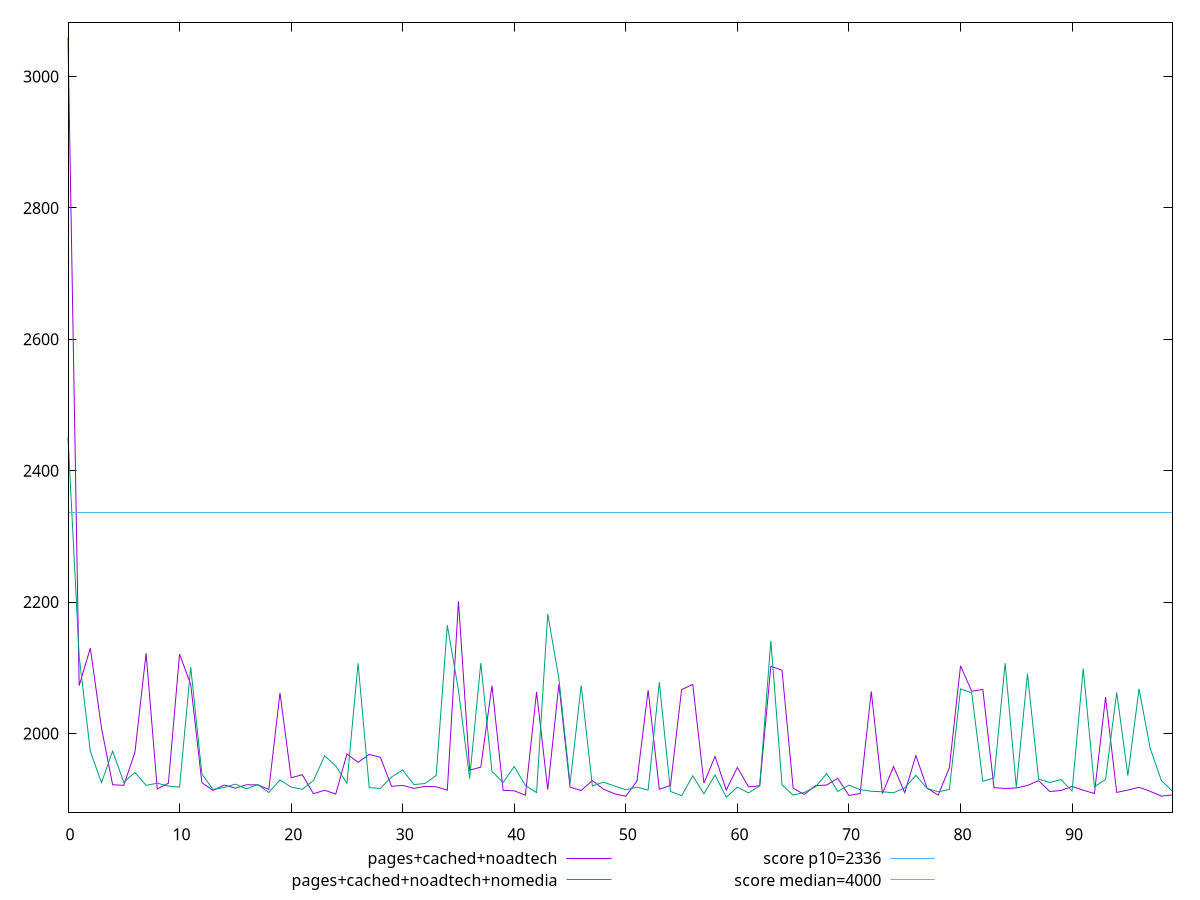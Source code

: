 reset

$pagesCachedNoadtech <<EOF
0 3059.5035000000007
1 2072.8555
2 2129.8355
3 2008.46565
4 1921.9705000000004
5 1920.981
6 1971.426
7 2122.05965
8 1915.4210000000003
9 1924.2368499999998
10 2120.843
11 2074.5215000000003
12 1925.0775
13 1913.3039500000002
14 1921.4782500000001
15 1916.7019500000001
16 1921.8636500000002
17 1921.75
18 1914.9025000000001
19 2061.774
20 1932.6014999999998
21 1937.0895
22 1908.2703499999998
23 1913.4835000000003
24 1907.8072000000002
25 1968.7460999999998
26 1956.1084999999998
27 1968.0311000000002
28 1963.7386999999999
29 1919.4706500000002
30 1920.9789500000002
31 1916.3490500000003
32 1919.5133000000005
33 1918.824
34 1913.6772500000004
35 2201.1542
36 1944.1789999999999
37 1948.6667500000003
38 2072.7786999999994
39 1913.4450000000002
40 1912.72785
41 1906.0104999999999
42 2063.2195
43 1914.4500500000004
44 2075.028
45 1918.1896000000006
46 1913.1919999999998
47 1928.3995000000004
48 1915.084
49 1908.1083
50 1904.3046
51 1927.5140000000001
52 2065.9830500000003
53 1915.1162500000005
54 1920.7988
55 2066.723
56 2074.67475
57 1924.3470499999999
58 1965.1437499999997
59 1913.7525499999997
60 1948.3920000000003
61 1918.5964500000002
62 1920.3349999999998
63 2102.3418500000002
64 2096.2250000000004
65 1916.4899499999997
66 1907.1461
67 1920.6216500000003
68 1921.4653
69 1931.5833999999998
70 1905.6405000000002
71 1908.4317499999997
72 2063.8740000000003
73 1908.5275
74 1949.5965
75 1909.8421500000002
76 1966.4131499999999
77 1916.7009500000004
78 1906.1794999999997
79 1947.8545
80 2103.001
81 2064.2645
82 2067.0275
83 1917.4764999999995
84 1916.2224999999999
85 1917.0595
86 1920.7718999999997
87 1928.104
88 1911.6190000000004
89 1913.1228500000007
90 1919.4083
91 1913.5714999999998
92 1908.5903999999998
93 2055.3083500000002
94 1910.2343
95 1913.8407499999998
96 1918.02315
97 1911.89865
98 1904.5789999999997
99 1906.39705
EOF

$pagesCachedNoadtechNomedia <<EOF
0 2451.071
1 2117.0975000000003
2 1972.7137000000002
3 1925.1824000000001
4 1973.1419999999998
5 1925.638
6 1940.5839999999994
7 1920.95755
8 1924.2910999999997
9 1919.8947
10 1918.3179999999998
11 2101.2010999999998
12 1938.3049999999998
13 1914.6675500000001
14 1917.7323500000002
15 1922.8334999999997
16 1915.6629000000003
17 1922.3849500000001
18 1910.0515000000005
19 1929.1529999999998
20 1918.2694
21 1915.0019000000002
22 1928.1079999999997
23 1965.9792499999999
24 1950.4764999999998
25 1924.0832999999998
26 2106.7481
27 1917.4298000000003
28 1916.39475
29 1933.7565
30 1944.4044999999996
31 1922.2030000000002
32 1923.7952000000002
33 1936.0195999999996
34 2164.6965
35 2065.634
36 1931.4535
37 2107.0654999999997
38 1942.3048500000004
39 1925.3305
40 1949.6515000000004
41 1920.72795
42 1909.9881000000003
43 2181.8266999999996
44 2083.3934999999997
45 1923.6860000000001
46 2073.1385
47 1920.078
48 1925.8749999999998
49 1919.9074999999998
50 1914.2679500000004
51 1918.2740000000001
52 1913.7306999999996
53 2077.998
54 1911.7565
55 1905.1908499999997
56 1935.4818999999998
57 1908.1375
58 1936.6954500000004
59 1903.0334999999995
60 1918.2078999999999
61 1909.4185000000002
62 1920.4827500000001
63 2141.0334999999995
64 1921.6729999999998
65 1906.14905
66 1910.2040000000002
67 1918.6536500000002
68 1938.9706500000002
69 1911.82965
70 1921.3539999999998
71 1914.4888999999998
72 1911.982
73 1911.2244500000002
74 1909.7115499999995
75 1917.15875
76 1936.2810000000004
77 1916.3457000000003
78 1911.2632000000003
79 1914.6613500000003
80 2067.8395
81 2061.8005000000003
82 1927.1382999999998
83 1932.41525
84 2106.9545
85 1917.8058
86 2090.835
87 1930.4987500000002
88 1925.292
89 1929.6867000000002
90 1912.2972499999998
91 2098.9039999999995
92 1919.0069999999998
93 1929.9615
94 2062.5812
95 1935.797
96 2067.9498000000003
97 1977.4375
98 1928.42105
99 1912.1131500000001
EOF

set key outside below
set xrange [0:99]
set yrange [1879.9040999999995:3082.6329000000005]
set trange [1879.9040999999995:3082.6329000000005]
set terminal svg size 640, 520 enhanced background rgb 'white'
set output "report_00019_2021-02-10T18-14-37.922Z//first-contentful-paint/comparison/line/2_vs_3.svg"

plot $pagesCachedNoadtech title "pages+cached+noadtech" with line, \
     $pagesCachedNoadtechNomedia title "pages+cached+noadtech+nomedia" with line, \
     2336 title "score p10=2336", \
     4000 title "score median=4000"

reset
